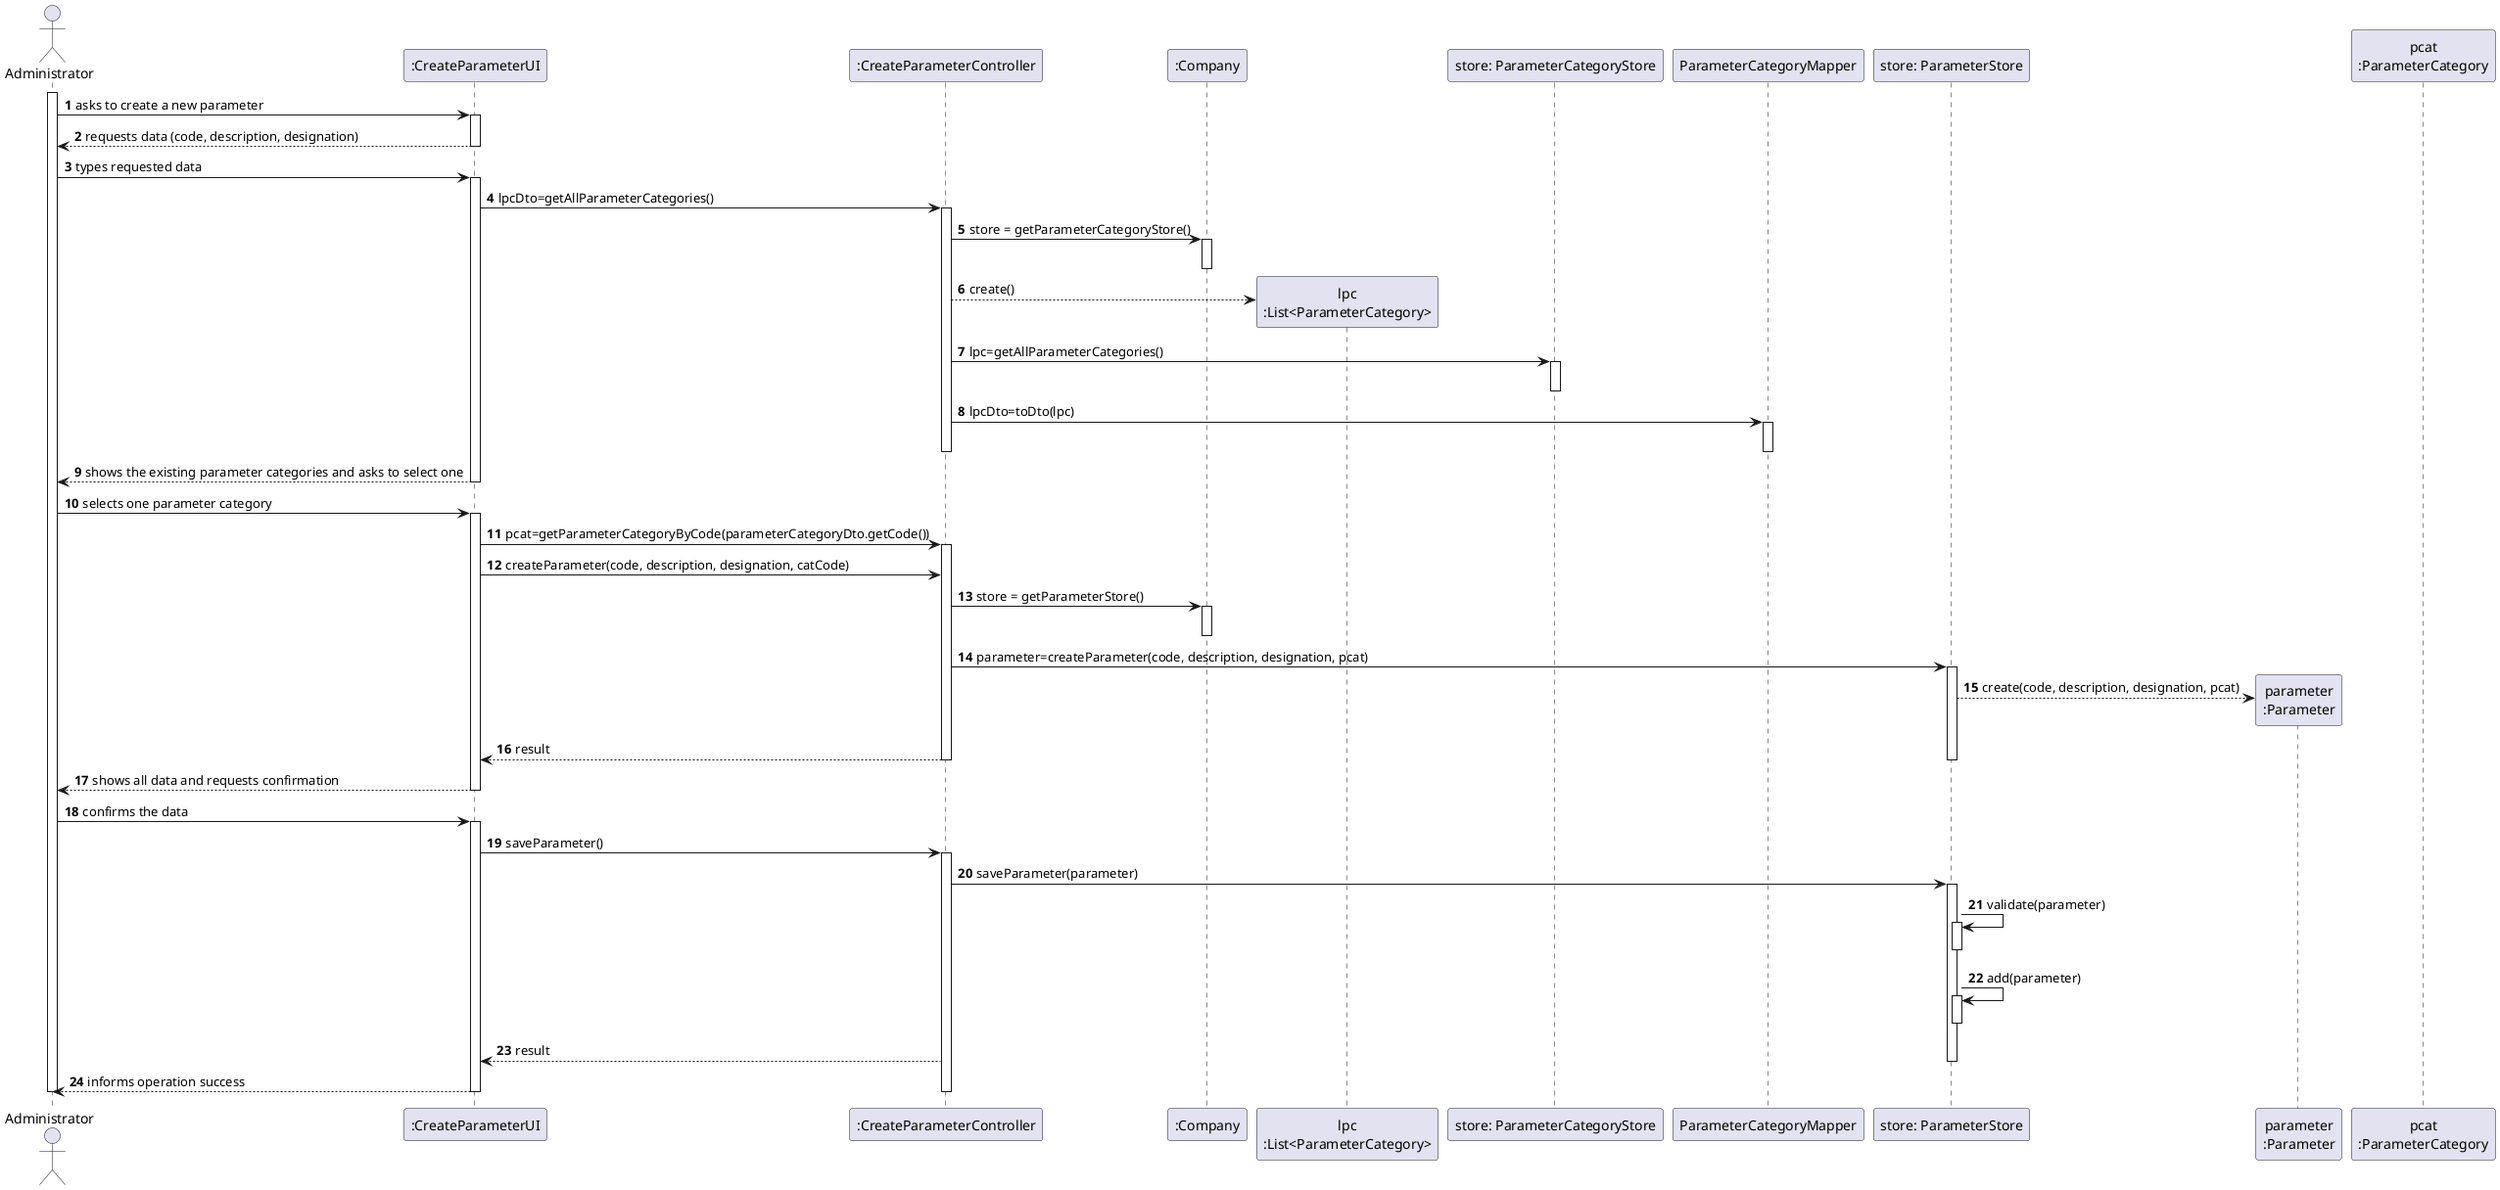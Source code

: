 @startuml
'https://plantuml.com/sequence-diagram

autonumber
'hide footbox
actor "Administrator" as ADM

participant ":CreateParameterUI" as CPUI
participant ":CreateParameterController" as CPC
participant ":Company" as COMP
participant "lpc\n:List<ParameterCategory>" as LIST_CAT
participant "store: ParameterCategoryStore" as PCS
participant "ParameterCategoryMapper" as PCM
participant "store: ParameterStore" as PS
participant "parameter\n:Parameter" as PARAM
participant "pcat\n:ParameterCategory" as CAT


activate ADM
ADM -> CPUI : asks to create a new parameter
activate CPUI
CPUI --> ADM : requests data (code, description, designation)
deactivate CPUI

ADM -> CPUI : types requested data
activate CPUI

CPUI -> CPC : lpcDto=getAllParameterCategories()
activate CPC

CPC -> COMP : store = getParameterCategoryStore()
activate COMP
deactivate COMP

CPC --> LIST_CAT** : create()

CPC -> PCS : lpc=getAllParameterCategories()
activate PCS
deactivate PCS


CPC -> PCM : lpcDto=toDto(lpc)
activate PCM
deactivate PCM

deactivate CPC

CPUI --> ADM : shows the existing parameter categories and asks to select one
deactivate COMP
deactivate CPUI

ADM -> CPUI : selects one parameter category
activate CPUI


CPUI -> CPC : pcat=getParameterCategoryByCode(parameterCategoryDto.getCode())
activate CPC
CPUI -> CPC : createParameter(code, description, designation, catCode)



CPC -> COMP: store = getParameterStore()
activate COMP
deactivate COMP

CPC -> PS: parameter=createParameter(code, description, designation, pcat)
activate PS

PS --> PARAM**: create(code, description, designation, pcat)


CPC --> CPUI: result
deactivate PS
deactivate CPC
CPUI --> ADM: shows all data and requests confirmation


deactivate CPUI

ADM -> CPUI : confirms the data
activate CPUI
CPUI -> CPC : saveParameter()
activate CPC

CPC -> PS : saveParameter(parameter)
activate PS

PS -> PS: validate(parameter)
activate PS
deactivate PS
PS -> PS: add(parameter)
activate PS
deactivate PS


CPC --> CPUI: result
deactivate PS
CPUI --> ADM : informs operation success

deactivate CPC
deactivate CPUI

deactivate ADM

@enduml